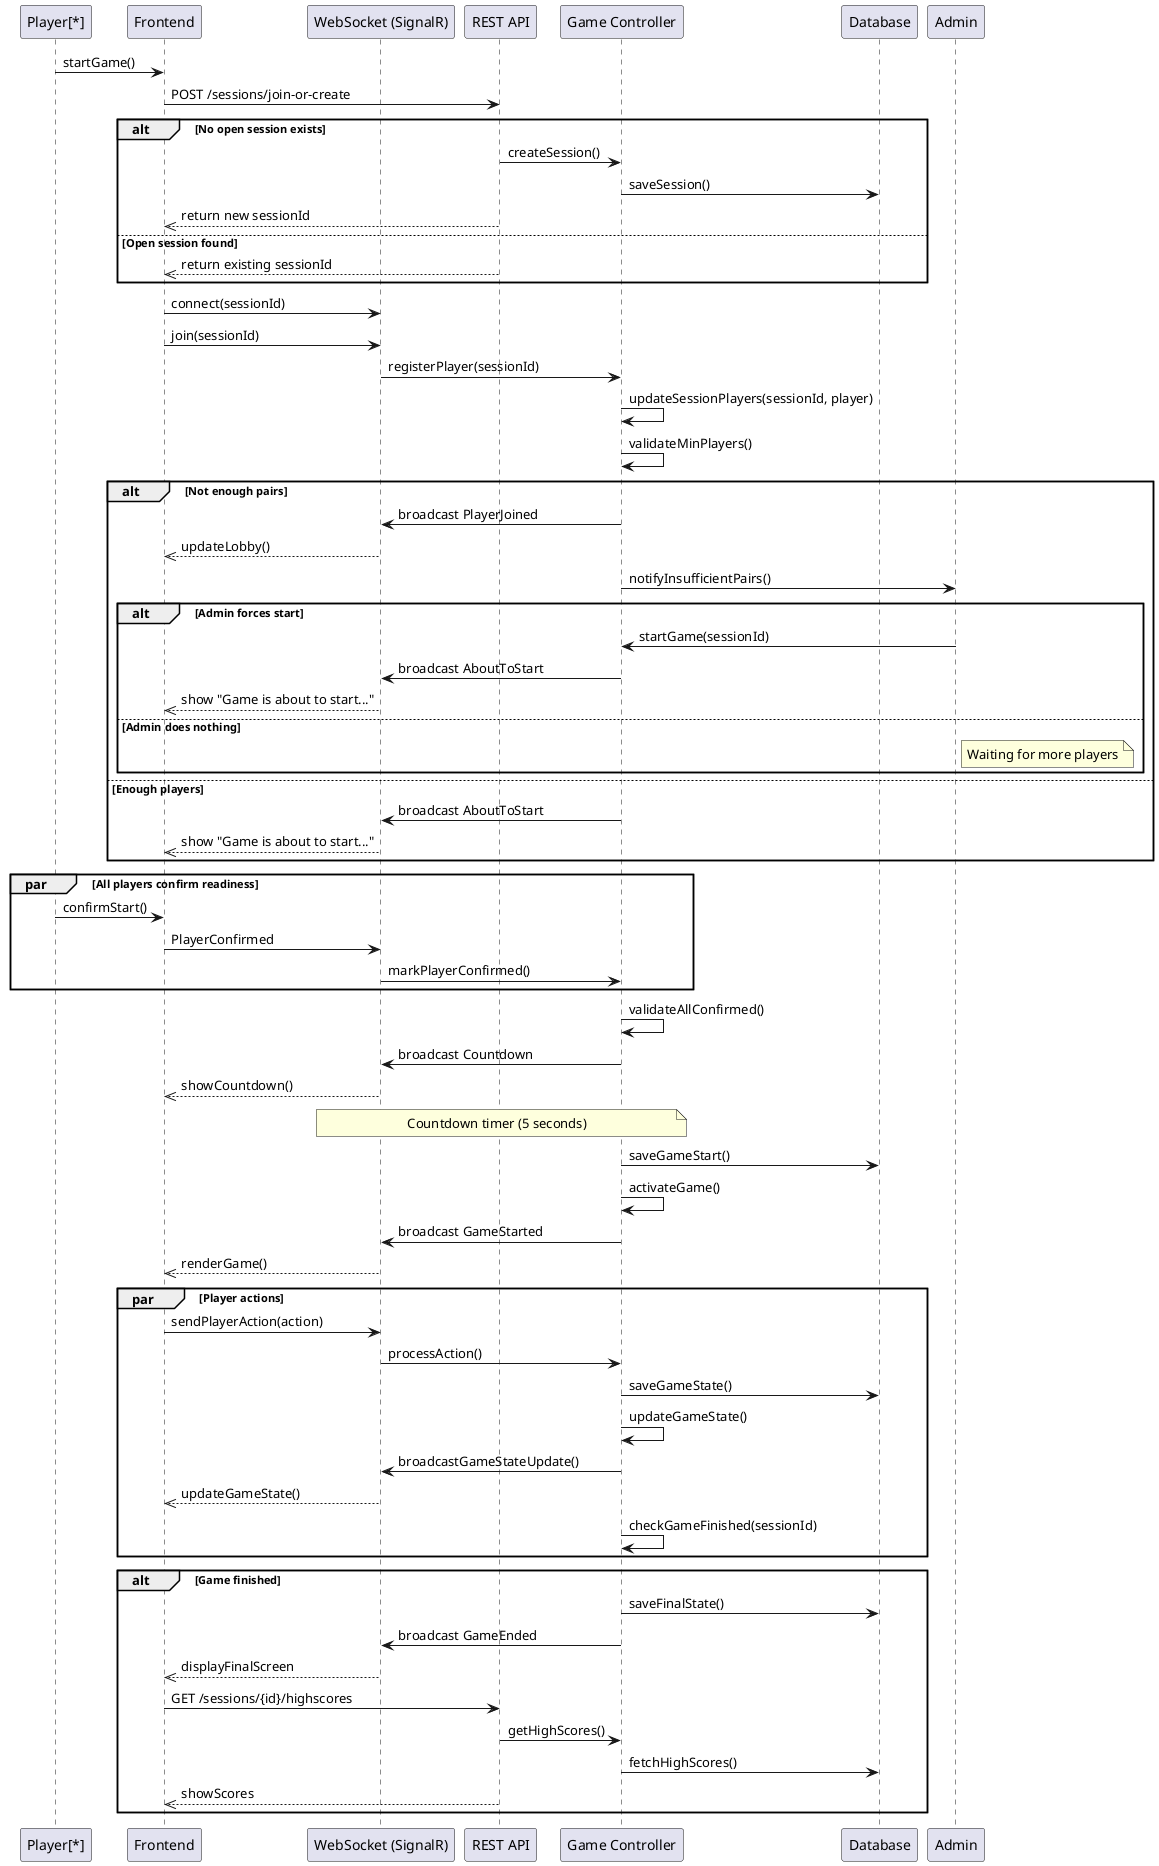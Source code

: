 @startuml
'
' Översikt: Multiplayer-sessionslivscykel
' Detta sekvensdiagram visar hela spelflödet från anslutning till avslut:
' 1. Lobby & Matchmaking: Spelare ansluter via REST API och WebSocket
' 2. Beredskapscheck: System väntar på tillräckligt med spelare (eller admin-start)
' 3. Bekräftelse: Alla spelare måste bekräfta innan nedräkning
' 4. Spel: Realtidskommunikation via WebSocket för spelaktioner
' 5. Avslut: Spara resultat, visa highscores
' Visar interaktion mellan Frontend, REST API, WebSocket, GameController, Database och Admin.
'
' ==== Participants ====
participant "Player[*]" as Player
participant "Frontend" as Frontend
participant "WebSocket (SignalR)" as WS
participant "REST API" as REST
participant "Game Controller" as GC
participant "Database" as DB
participant "Admin" as Admin

' ==== Phase 1: Lobby & Player Joining ====
Player -> Frontend: startGame()
Frontend -> REST: POST /sessions/join-or-create
alt No open session exists
    REST -> GC: createSession()
    GC -> DB: saveSession()
    REST -->> Frontend: return new sessionId
else Open session found
    REST -->> Frontend: return existing sessionId
end

Frontend -> WS: connect(sessionId)
Frontend -> WS: join(sessionId)
WS -> GC: registerPlayer(sessionId)
GC -> GC: updateSessionPlayers(sessionId, player)
GC -> GC: validateMinPlayers()

' ==== Phase 2: Minimum Player Check & AboutToStart Signal ====
alt Not enough pairs
    GC -> WS: broadcast PlayerJoined
    WS -->> Frontend: updateLobby()
    GC -> Admin: notifyInsufficientPairs()
    alt Admin forces start
        Admin -> GC: startGame(sessionId)
        GC -> WS: broadcast AboutToStart
        WS -->> Frontend: show "Game is about to start..."
    else Admin does nothing
        note right of Admin: Waiting for more players
    end
else Enough players
    GC -> WS: broadcast AboutToStart
    WS -->> Frontend: show "Game is about to start..."
end

' ==== Phase 3: Player Confirmations ====
par All players confirm readiness
    Player -> Frontend: confirmStart()
    Frontend -> WS: PlayerConfirmed
    WS -> GC: markPlayerConfirmed()
end

GC -> GC: validateAllConfirmed()
GC -> WS: broadcast Countdown
WS -->> Frontend: showCountdown()
note over WS,GC: Countdown timer (5 seconds)

' ==== Phase 4: Game Start ====
GC -> DB: saveGameStart()
GC -> GC: activateGame()
GC -> WS: broadcast GameStarted
WS -->> Frontend: renderGame()

' ==== Phase 5: Game Process ====
par Player actions
    Frontend -> WS: sendPlayerAction(action)
    WS -> GC: processAction()
    GC -> DB: saveGameState()
    GC -> GC: updateGameState()
    GC -> WS: broadcastGameStateUpdate()
    WS -->> Frontend: updateGameState()
    GC -> GC: checkGameFinished(sessionId)
end

' ==== Phase 6: Game End ====
alt Game finished
    GC -> DB: saveFinalState()
    GC -> WS: broadcast GameEnded
    WS -->> Frontend: displayFinalScreen

    Frontend -> REST: GET /sessions/{id}/highscores
    REST -> GC: getHighScores()
    GC -> DB: fetchHighScores()
    REST -->> Frontend: showScores
end

@enduml